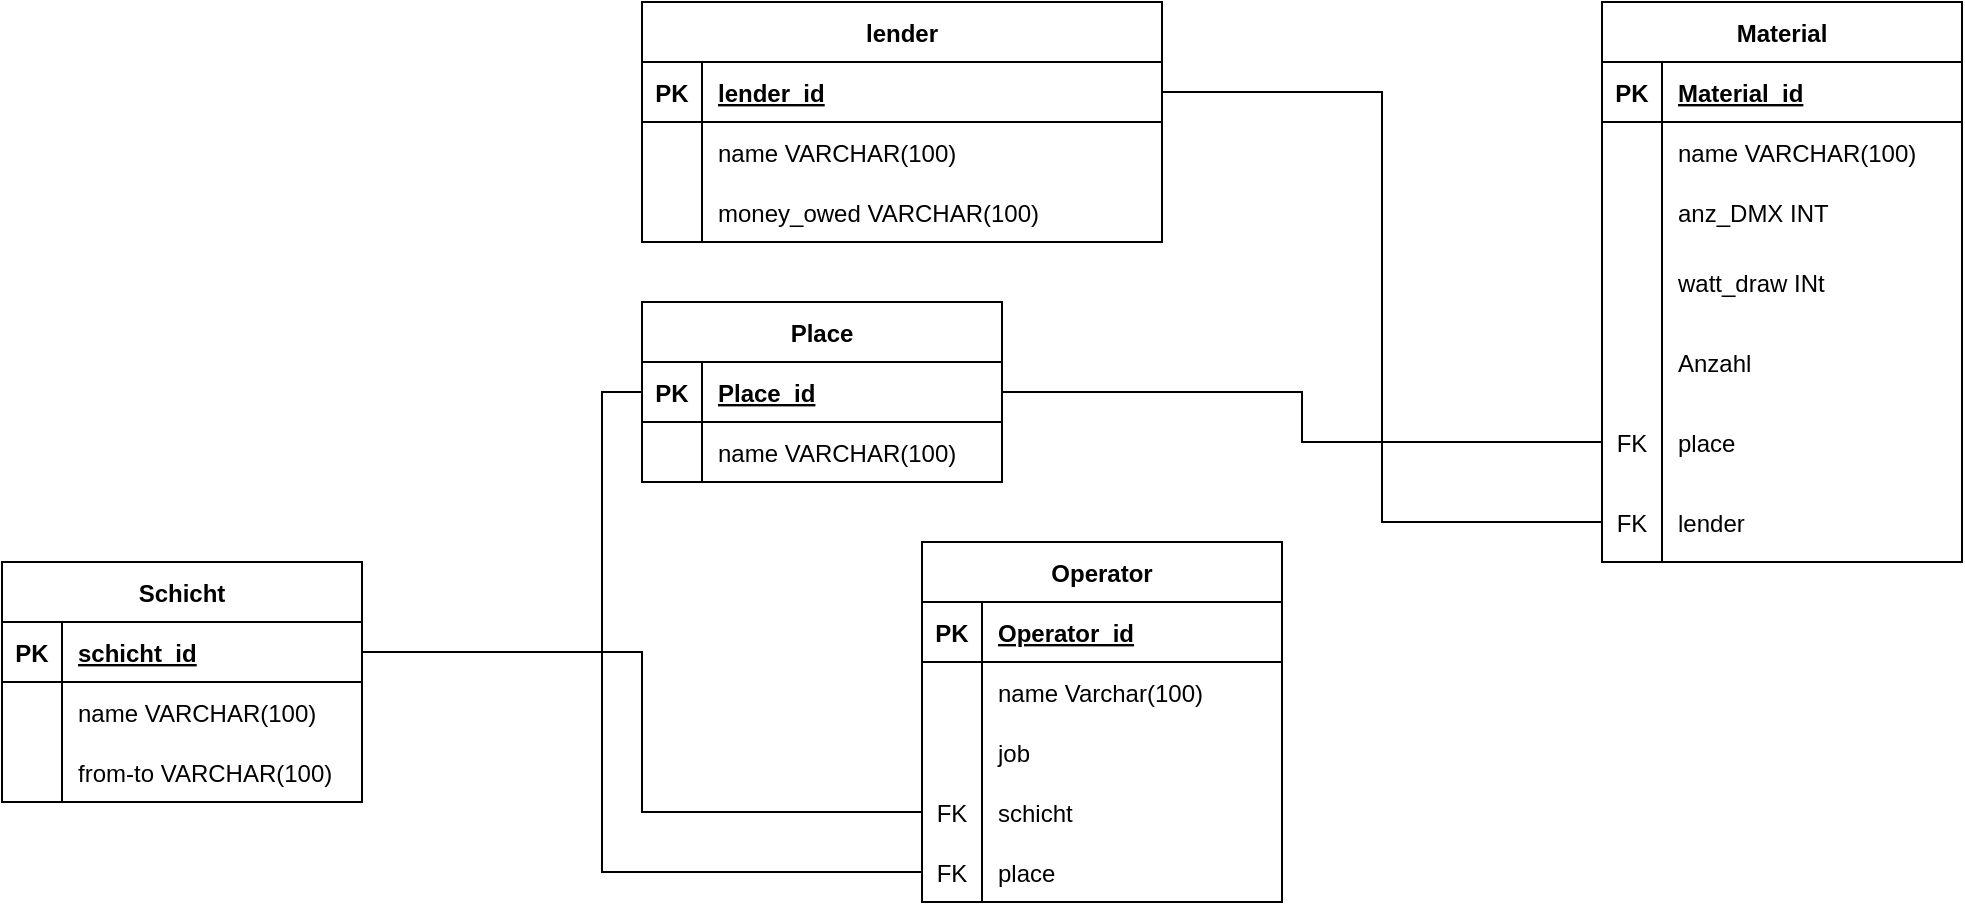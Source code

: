 <mxfile version="20.5.3" type="device"><diagram id="R2lEEEUBdFMjLlhIrx00" name="Page-1"><mxGraphModel dx="1422" dy="794" grid="1" gridSize="10" guides="1" tooltips="1" connect="1" arrows="1" fold="1" page="1" pageScale="1" pageWidth="850" pageHeight="1100" math="0" shadow="0" extFonts="Permanent Marker^https://fonts.googleapis.com/css?family=Permanent+Marker"><root><mxCell id="0"/><mxCell id="1" parent="0"/><mxCell id="2iaj2muwwkJsaEzlrOtg-1" value="Material" style="shape=table;startSize=30;container=1;collapsible=1;childLayout=tableLayout;fixedRows=1;rowLines=0;fontStyle=1;align=center;resizeLast=1;" vertex="1" parent="1"><mxGeometry x="860" y="60" width="180" height="280" as="geometry"/></mxCell><mxCell id="2iaj2muwwkJsaEzlrOtg-2" value="" style="shape=tableRow;horizontal=0;startSize=0;swimlaneHead=0;swimlaneBody=0;fillColor=none;collapsible=0;dropTarget=0;points=[[0,0.5],[1,0.5]];portConstraint=eastwest;top=0;left=0;right=0;bottom=1;" vertex="1" parent="2iaj2muwwkJsaEzlrOtg-1"><mxGeometry y="30" width="180" height="30" as="geometry"/></mxCell><mxCell id="2iaj2muwwkJsaEzlrOtg-3" value="PK" style="shape=partialRectangle;connectable=0;fillColor=none;top=0;left=0;bottom=0;right=0;fontStyle=1;overflow=hidden;" vertex="1" parent="2iaj2muwwkJsaEzlrOtg-2"><mxGeometry width="30" height="30" as="geometry"><mxRectangle width="30" height="30" as="alternateBounds"/></mxGeometry></mxCell><mxCell id="2iaj2muwwkJsaEzlrOtg-4" value="Material_id" style="shape=partialRectangle;connectable=0;fillColor=none;top=0;left=0;bottom=0;right=0;align=left;spacingLeft=6;fontStyle=5;overflow=hidden;" vertex="1" parent="2iaj2muwwkJsaEzlrOtg-2"><mxGeometry x="30" width="150" height="30" as="geometry"><mxRectangle width="150" height="30" as="alternateBounds"/></mxGeometry></mxCell><mxCell id="2iaj2muwwkJsaEzlrOtg-5" value="" style="shape=tableRow;horizontal=0;startSize=0;swimlaneHead=0;swimlaneBody=0;fillColor=none;collapsible=0;dropTarget=0;points=[[0,0.5],[1,0.5]];portConstraint=eastwest;top=0;left=0;right=0;bottom=0;" vertex="1" parent="2iaj2muwwkJsaEzlrOtg-1"><mxGeometry y="60" width="180" height="30" as="geometry"/></mxCell><mxCell id="2iaj2muwwkJsaEzlrOtg-6" value="" style="shape=partialRectangle;connectable=0;fillColor=none;top=0;left=0;bottom=0;right=0;editable=1;overflow=hidden;" vertex="1" parent="2iaj2muwwkJsaEzlrOtg-5"><mxGeometry width="30" height="30" as="geometry"><mxRectangle width="30" height="30" as="alternateBounds"/></mxGeometry></mxCell><mxCell id="2iaj2muwwkJsaEzlrOtg-7" value="name VARCHAR(100)" style="shape=partialRectangle;connectable=0;fillColor=none;top=0;left=0;bottom=0;right=0;align=left;spacingLeft=6;overflow=hidden;" vertex="1" parent="2iaj2muwwkJsaEzlrOtg-5"><mxGeometry x="30" width="150" height="30" as="geometry"><mxRectangle width="150" height="30" as="alternateBounds"/></mxGeometry></mxCell><mxCell id="2iaj2muwwkJsaEzlrOtg-8" value="" style="shape=tableRow;horizontal=0;startSize=0;swimlaneHead=0;swimlaneBody=0;fillColor=none;collapsible=0;dropTarget=0;points=[[0,0.5],[1,0.5]];portConstraint=eastwest;top=0;left=0;right=0;bottom=0;" vertex="1" parent="2iaj2muwwkJsaEzlrOtg-1"><mxGeometry y="90" width="180" height="30" as="geometry"/></mxCell><mxCell id="2iaj2muwwkJsaEzlrOtg-9" value="" style="shape=partialRectangle;connectable=0;fillColor=none;top=0;left=0;bottom=0;right=0;editable=1;overflow=hidden;" vertex="1" parent="2iaj2muwwkJsaEzlrOtg-8"><mxGeometry width="30" height="30" as="geometry"><mxRectangle width="30" height="30" as="alternateBounds"/></mxGeometry></mxCell><mxCell id="2iaj2muwwkJsaEzlrOtg-10" value="anz_DMX INT" style="shape=partialRectangle;connectable=0;fillColor=none;top=0;left=0;bottom=0;right=0;align=left;spacingLeft=6;overflow=hidden;" vertex="1" parent="2iaj2muwwkJsaEzlrOtg-8"><mxGeometry x="30" width="150" height="30" as="geometry"><mxRectangle width="150" height="30" as="alternateBounds"/></mxGeometry></mxCell><mxCell id="2iaj2muwwkJsaEzlrOtg-11" value="" style="shape=tableRow;horizontal=0;startSize=0;swimlaneHead=0;swimlaneBody=0;fillColor=none;collapsible=0;dropTarget=0;points=[[0,0.5],[1,0.5]];portConstraint=eastwest;top=0;left=0;right=0;bottom=0;" vertex="1" parent="2iaj2muwwkJsaEzlrOtg-1"><mxGeometry y="120" width="180" height="40" as="geometry"/></mxCell><mxCell id="2iaj2muwwkJsaEzlrOtg-12" value="" style="shape=partialRectangle;connectable=0;fillColor=none;top=0;left=0;bottom=0;right=0;editable=1;overflow=hidden;" vertex="1" parent="2iaj2muwwkJsaEzlrOtg-11"><mxGeometry width="30" height="40" as="geometry"><mxRectangle width="30" height="40" as="alternateBounds"/></mxGeometry></mxCell><mxCell id="2iaj2muwwkJsaEzlrOtg-13" value="watt_draw INt" style="shape=partialRectangle;connectable=0;fillColor=none;top=0;left=0;bottom=0;right=0;align=left;spacingLeft=6;overflow=hidden;" vertex="1" parent="2iaj2muwwkJsaEzlrOtg-11"><mxGeometry x="30" width="150" height="40" as="geometry"><mxRectangle width="150" height="40" as="alternateBounds"/></mxGeometry></mxCell><mxCell id="2iaj2muwwkJsaEzlrOtg-40" value="" style="shape=tableRow;horizontal=0;startSize=0;swimlaneHead=0;swimlaneBody=0;fillColor=none;collapsible=0;dropTarget=0;points=[[0,0.5],[1,0.5]];portConstraint=eastwest;top=0;left=0;right=0;bottom=0;" vertex="1" parent="2iaj2muwwkJsaEzlrOtg-1"><mxGeometry y="160" width="180" height="40" as="geometry"/></mxCell><mxCell id="2iaj2muwwkJsaEzlrOtg-41" value="" style="shape=partialRectangle;connectable=0;fillColor=none;top=0;left=0;bottom=0;right=0;editable=1;overflow=hidden;" vertex="1" parent="2iaj2muwwkJsaEzlrOtg-40"><mxGeometry width="30" height="40" as="geometry"><mxRectangle width="30" height="40" as="alternateBounds"/></mxGeometry></mxCell><mxCell id="2iaj2muwwkJsaEzlrOtg-42" value="Anzahl" style="shape=partialRectangle;connectable=0;fillColor=none;top=0;left=0;bottom=0;right=0;align=left;spacingLeft=6;overflow=hidden;" vertex="1" parent="2iaj2muwwkJsaEzlrOtg-40"><mxGeometry x="30" width="150" height="40" as="geometry"><mxRectangle width="150" height="40" as="alternateBounds"/></mxGeometry></mxCell><mxCell id="2iaj2muwwkJsaEzlrOtg-82" value="" style="shape=tableRow;horizontal=0;startSize=0;swimlaneHead=0;swimlaneBody=0;fillColor=none;collapsible=0;dropTarget=0;points=[[0,0.5],[1,0.5]];portConstraint=eastwest;top=0;left=0;right=0;bottom=0;" vertex="1" parent="2iaj2muwwkJsaEzlrOtg-1"><mxGeometry y="200" width="180" height="40" as="geometry"/></mxCell><mxCell id="2iaj2muwwkJsaEzlrOtg-83" value="FK" style="shape=partialRectangle;connectable=0;fillColor=none;top=0;left=0;bottom=0;right=0;editable=1;overflow=hidden;" vertex="1" parent="2iaj2muwwkJsaEzlrOtg-82"><mxGeometry width="30" height="40" as="geometry"><mxRectangle width="30" height="40" as="alternateBounds"/></mxGeometry></mxCell><mxCell id="2iaj2muwwkJsaEzlrOtg-84" value="place" style="shape=partialRectangle;connectable=0;fillColor=none;top=0;left=0;bottom=0;right=0;align=left;spacingLeft=6;overflow=hidden;" vertex="1" parent="2iaj2muwwkJsaEzlrOtg-82"><mxGeometry x="30" width="150" height="40" as="geometry"><mxRectangle width="150" height="40" as="alternateBounds"/></mxGeometry></mxCell><mxCell id="2iaj2muwwkJsaEzlrOtg-101" value="" style="shape=tableRow;horizontal=0;startSize=0;swimlaneHead=0;swimlaneBody=0;fillColor=none;collapsible=0;dropTarget=0;points=[[0,0.5],[1,0.5]];portConstraint=eastwest;top=0;left=0;right=0;bottom=0;" vertex="1" parent="2iaj2muwwkJsaEzlrOtg-1"><mxGeometry y="240" width="180" height="40" as="geometry"/></mxCell><mxCell id="2iaj2muwwkJsaEzlrOtg-102" value="FK" style="shape=partialRectangle;connectable=0;fillColor=none;top=0;left=0;bottom=0;right=0;editable=1;overflow=hidden;" vertex="1" parent="2iaj2muwwkJsaEzlrOtg-101"><mxGeometry width="30" height="40" as="geometry"><mxRectangle width="30" height="40" as="alternateBounds"/></mxGeometry></mxCell><mxCell id="2iaj2muwwkJsaEzlrOtg-103" value="lender" style="shape=partialRectangle;connectable=0;fillColor=none;top=0;left=0;bottom=0;right=0;align=left;spacingLeft=6;overflow=hidden;" vertex="1" parent="2iaj2muwwkJsaEzlrOtg-101"><mxGeometry x="30" width="150" height="40" as="geometry"><mxRectangle width="150" height="40" as="alternateBounds"/></mxGeometry></mxCell><mxCell id="2iaj2muwwkJsaEzlrOtg-14" value="Place" style="shape=table;startSize=30;container=1;collapsible=1;childLayout=tableLayout;fixedRows=1;rowLines=0;fontStyle=1;align=center;resizeLast=1;" vertex="1" parent="1"><mxGeometry x="380" y="210" width="180" height="90" as="geometry"/></mxCell><mxCell id="2iaj2muwwkJsaEzlrOtg-15" value="" style="shape=tableRow;horizontal=0;startSize=0;swimlaneHead=0;swimlaneBody=0;fillColor=none;collapsible=0;dropTarget=0;points=[[0,0.5],[1,0.5]];portConstraint=eastwest;top=0;left=0;right=0;bottom=1;" vertex="1" parent="2iaj2muwwkJsaEzlrOtg-14"><mxGeometry y="30" width="180" height="30" as="geometry"/></mxCell><mxCell id="2iaj2muwwkJsaEzlrOtg-16" value="PK" style="shape=partialRectangle;connectable=0;fillColor=none;top=0;left=0;bottom=0;right=0;fontStyle=1;overflow=hidden;" vertex="1" parent="2iaj2muwwkJsaEzlrOtg-15"><mxGeometry width="30" height="30" as="geometry"><mxRectangle width="30" height="30" as="alternateBounds"/></mxGeometry></mxCell><mxCell id="2iaj2muwwkJsaEzlrOtg-17" value="Place_id" style="shape=partialRectangle;connectable=0;fillColor=none;top=0;left=0;bottom=0;right=0;align=left;spacingLeft=6;fontStyle=5;overflow=hidden;" vertex="1" parent="2iaj2muwwkJsaEzlrOtg-15"><mxGeometry x="30" width="150" height="30" as="geometry"><mxRectangle width="150" height="30" as="alternateBounds"/></mxGeometry></mxCell><mxCell id="2iaj2muwwkJsaEzlrOtg-18" value="" style="shape=tableRow;horizontal=0;startSize=0;swimlaneHead=0;swimlaneBody=0;fillColor=none;collapsible=0;dropTarget=0;points=[[0,0.5],[1,0.5]];portConstraint=eastwest;top=0;left=0;right=0;bottom=0;" vertex="1" parent="2iaj2muwwkJsaEzlrOtg-14"><mxGeometry y="60" width="180" height="30" as="geometry"/></mxCell><mxCell id="2iaj2muwwkJsaEzlrOtg-19" value="" style="shape=partialRectangle;connectable=0;fillColor=none;top=0;left=0;bottom=0;right=0;editable=1;overflow=hidden;" vertex="1" parent="2iaj2muwwkJsaEzlrOtg-18"><mxGeometry width="30" height="30" as="geometry"><mxRectangle width="30" height="30" as="alternateBounds"/></mxGeometry></mxCell><mxCell id="2iaj2muwwkJsaEzlrOtg-20" value="name VARCHAR(100)" style="shape=partialRectangle;connectable=0;fillColor=none;top=0;left=0;bottom=0;right=0;align=left;spacingLeft=6;overflow=hidden;" vertex="1" parent="2iaj2muwwkJsaEzlrOtg-18"><mxGeometry x="30" width="150" height="30" as="geometry"><mxRectangle width="150" height="30" as="alternateBounds"/></mxGeometry></mxCell><mxCell id="2iaj2muwwkJsaEzlrOtg-43" value="Operator" style="shape=table;startSize=30;container=1;collapsible=1;childLayout=tableLayout;fixedRows=1;rowLines=0;fontStyle=1;align=center;resizeLast=1;" vertex="1" parent="1"><mxGeometry x="520" y="330" width="180" height="180" as="geometry"/></mxCell><mxCell id="2iaj2muwwkJsaEzlrOtg-44" value="" style="shape=tableRow;horizontal=0;startSize=0;swimlaneHead=0;swimlaneBody=0;fillColor=none;collapsible=0;dropTarget=0;points=[[0,0.5],[1,0.5]];portConstraint=eastwest;top=0;left=0;right=0;bottom=1;" vertex="1" parent="2iaj2muwwkJsaEzlrOtg-43"><mxGeometry y="30" width="180" height="30" as="geometry"/></mxCell><mxCell id="2iaj2muwwkJsaEzlrOtg-45" value="PK" style="shape=partialRectangle;connectable=0;fillColor=none;top=0;left=0;bottom=0;right=0;fontStyle=1;overflow=hidden;" vertex="1" parent="2iaj2muwwkJsaEzlrOtg-44"><mxGeometry width="30" height="30" as="geometry"><mxRectangle width="30" height="30" as="alternateBounds"/></mxGeometry></mxCell><mxCell id="2iaj2muwwkJsaEzlrOtg-46" value="Operator_id" style="shape=partialRectangle;connectable=0;fillColor=none;top=0;left=0;bottom=0;right=0;align=left;spacingLeft=6;fontStyle=5;overflow=hidden;" vertex="1" parent="2iaj2muwwkJsaEzlrOtg-44"><mxGeometry x="30" width="150" height="30" as="geometry"><mxRectangle width="150" height="30" as="alternateBounds"/></mxGeometry></mxCell><mxCell id="2iaj2muwwkJsaEzlrOtg-47" value="" style="shape=tableRow;horizontal=0;startSize=0;swimlaneHead=0;swimlaneBody=0;fillColor=none;collapsible=0;dropTarget=0;points=[[0,0.5],[1,0.5]];portConstraint=eastwest;top=0;left=0;right=0;bottom=0;" vertex="1" parent="2iaj2muwwkJsaEzlrOtg-43"><mxGeometry y="60" width="180" height="30" as="geometry"/></mxCell><mxCell id="2iaj2muwwkJsaEzlrOtg-48" value="" style="shape=partialRectangle;connectable=0;fillColor=none;top=0;left=0;bottom=0;right=0;editable=1;overflow=hidden;" vertex="1" parent="2iaj2muwwkJsaEzlrOtg-47"><mxGeometry width="30" height="30" as="geometry"><mxRectangle width="30" height="30" as="alternateBounds"/></mxGeometry></mxCell><mxCell id="2iaj2muwwkJsaEzlrOtg-49" value="name Varchar(100)" style="shape=partialRectangle;connectable=0;fillColor=none;top=0;left=0;bottom=0;right=0;align=left;spacingLeft=6;overflow=hidden;" vertex="1" parent="2iaj2muwwkJsaEzlrOtg-47"><mxGeometry x="30" width="150" height="30" as="geometry"><mxRectangle width="150" height="30" as="alternateBounds"/></mxGeometry></mxCell><mxCell id="2iaj2muwwkJsaEzlrOtg-50" value="" style="shape=tableRow;horizontal=0;startSize=0;swimlaneHead=0;swimlaneBody=0;fillColor=none;collapsible=0;dropTarget=0;points=[[0,0.5],[1,0.5]];portConstraint=eastwest;top=0;left=0;right=0;bottom=0;" vertex="1" parent="2iaj2muwwkJsaEzlrOtg-43"><mxGeometry y="90" width="180" height="30" as="geometry"/></mxCell><mxCell id="2iaj2muwwkJsaEzlrOtg-51" value="" style="shape=partialRectangle;connectable=0;fillColor=none;top=0;left=0;bottom=0;right=0;editable=1;overflow=hidden;" vertex="1" parent="2iaj2muwwkJsaEzlrOtg-50"><mxGeometry width="30" height="30" as="geometry"><mxRectangle width="30" height="30" as="alternateBounds"/></mxGeometry></mxCell><mxCell id="2iaj2muwwkJsaEzlrOtg-52" value="job " style="shape=partialRectangle;connectable=0;fillColor=none;top=0;left=0;bottom=0;right=0;align=left;spacingLeft=6;overflow=hidden;" vertex="1" parent="2iaj2muwwkJsaEzlrOtg-50"><mxGeometry x="30" width="150" height="30" as="geometry"><mxRectangle width="150" height="30" as="alternateBounds"/></mxGeometry></mxCell><mxCell id="2iaj2muwwkJsaEzlrOtg-53" value="" style="shape=tableRow;horizontal=0;startSize=0;swimlaneHead=0;swimlaneBody=0;fillColor=none;collapsible=0;dropTarget=0;points=[[0,0.5],[1,0.5]];portConstraint=eastwest;top=0;left=0;right=0;bottom=0;" vertex="1" parent="2iaj2muwwkJsaEzlrOtg-43"><mxGeometry y="120" width="180" height="30" as="geometry"/></mxCell><mxCell id="2iaj2muwwkJsaEzlrOtg-54" value="FK" style="shape=partialRectangle;connectable=0;fillColor=none;top=0;left=0;bottom=0;right=0;editable=1;overflow=hidden;" vertex="1" parent="2iaj2muwwkJsaEzlrOtg-53"><mxGeometry width="30" height="30" as="geometry"><mxRectangle width="30" height="30" as="alternateBounds"/></mxGeometry></mxCell><mxCell id="2iaj2muwwkJsaEzlrOtg-55" value="schicht " style="shape=partialRectangle;connectable=0;fillColor=none;top=0;left=0;bottom=0;right=0;align=left;spacingLeft=6;overflow=hidden;" vertex="1" parent="2iaj2muwwkJsaEzlrOtg-53"><mxGeometry x="30" width="150" height="30" as="geometry"><mxRectangle width="150" height="30" as="alternateBounds"/></mxGeometry></mxCell><mxCell id="2iaj2muwwkJsaEzlrOtg-85" value="" style="shape=tableRow;horizontal=0;startSize=0;swimlaneHead=0;swimlaneBody=0;fillColor=none;collapsible=0;dropTarget=0;points=[[0,0.5],[1,0.5]];portConstraint=eastwest;top=0;left=0;right=0;bottom=0;" vertex="1" parent="2iaj2muwwkJsaEzlrOtg-43"><mxGeometry y="150" width="180" height="30" as="geometry"/></mxCell><mxCell id="2iaj2muwwkJsaEzlrOtg-86" value="FK" style="shape=partialRectangle;connectable=0;fillColor=none;top=0;left=0;bottom=0;right=0;editable=1;overflow=hidden;" vertex="1" parent="2iaj2muwwkJsaEzlrOtg-85"><mxGeometry width="30" height="30" as="geometry"><mxRectangle width="30" height="30" as="alternateBounds"/></mxGeometry></mxCell><mxCell id="2iaj2muwwkJsaEzlrOtg-87" value="place" style="shape=partialRectangle;connectable=0;fillColor=none;top=0;left=0;bottom=0;right=0;align=left;spacingLeft=6;overflow=hidden;" vertex="1" parent="2iaj2muwwkJsaEzlrOtg-85"><mxGeometry x="30" width="150" height="30" as="geometry"><mxRectangle width="150" height="30" as="alternateBounds"/></mxGeometry></mxCell><mxCell id="2iaj2muwwkJsaEzlrOtg-69" value="Schicht" style="shape=table;startSize=30;container=1;collapsible=1;childLayout=tableLayout;fixedRows=1;rowLines=0;fontStyle=1;align=center;resizeLast=1;" vertex="1" parent="1"><mxGeometry x="60" y="340" width="180" height="120" as="geometry"/></mxCell><mxCell id="2iaj2muwwkJsaEzlrOtg-70" value="" style="shape=tableRow;horizontal=0;startSize=0;swimlaneHead=0;swimlaneBody=0;fillColor=none;collapsible=0;dropTarget=0;points=[[0,0.5],[1,0.5]];portConstraint=eastwest;top=0;left=0;right=0;bottom=1;" vertex="1" parent="2iaj2muwwkJsaEzlrOtg-69"><mxGeometry y="30" width="180" height="30" as="geometry"/></mxCell><mxCell id="2iaj2muwwkJsaEzlrOtg-71" value="PK" style="shape=partialRectangle;connectable=0;fillColor=none;top=0;left=0;bottom=0;right=0;fontStyle=1;overflow=hidden;" vertex="1" parent="2iaj2muwwkJsaEzlrOtg-70"><mxGeometry width="30" height="30" as="geometry"><mxRectangle width="30" height="30" as="alternateBounds"/></mxGeometry></mxCell><mxCell id="2iaj2muwwkJsaEzlrOtg-72" value="schicht_id" style="shape=partialRectangle;connectable=0;fillColor=none;top=0;left=0;bottom=0;right=0;align=left;spacingLeft=6;fontStyle=5;overflow=hidden;" vertex="1" parent="2iaj2muwwkJsaEzlrOtg-70"><mxGeometry x="30" width="150" height="30" as="geometry"><mxRectangle width="150" height="30" as="alternateBounds"/></mxGeometry></mxCell><mxCell id="2iaj2muwwkJsaEzlrOtg-73" value="" style="shape=tableRow;horizontal=0;startSize=0;swimlaneHead=0;swimlaneBody=0;fillColor=none;collapsible=0;dropTarget=0;points=[[0,0.5],[1,0.5]];portConstraint=eastwest;top=0;left=0;right=0;bottom=0;" vertex="1" parent="2iaj2muwwkJsaEzlrOtg-69"><mxGeometry y="60" width="180" height="30" as="geometry"/></mxCell><mxCell id="2iaj2muwwkJsaEzlrOtg-74" value="" style="shape=partialRectangle;connectable=0;fillColor=none;top=0;left=0;bottom=0;right=0;editable=1;overflow=hidden;" vertex="1" parent="2iaj2muwwkJsaEzlrOtg-73"><mxGeometry width="30" height="30" as="geometry"><mxRectangle width="30" height="30" as="alternateBounds"/></mxGeometry></mxCell><mxCell id="2iaj2muwwkJsaEzlrOtg-75" value="name VARCHAR(100)" style="shape=partialRectangle;connectable=0;fillColor=none;top=0;left=0;bottom=0;right=0;align=left;spacingLeft=6;overflow=hidden;" vertex="1" parent="2iaj2muwwkJsaEzlrOtg-73"><mxGeometry x="30" width="150" height="30" as="geometry"><mxRectangle width="150" height="30" as="alternateBounds"/></mxGeometry></mxCell><mxCell id="2iaj2muwwkJsaEzlrOtg-76" value="" style="shape=tableRow;horizontal=0;startSize=0;swimlaneHead=0;swimlaneBody=0;fillColor=none;collapsible=0;dropTarget=0;points=[[0,0.5],[1,0.5]];portConstraint=eastwest;top=0;left=0;right=0;bottom=0;" vertex="1" parent="2iaj2muwwkJsaEzlrOtg-69"><mxGeometry y="90" width="180" height="30" as="geometry"/></mxCell><mxCell id="2iaj2muwwkJsaEzlrOtg-77" value="" style="shape=partialRectangle;connectable=0;fillColor=none;top=0;left=0;bottom=0;right=0;editable=1;overflow=hidden;" vertex="1" parent="2iaj2muwwkJsaEzlrOtg-76"><mxGeometry width="30" height="30" as="geometry"><mxRectangle width="30" height="30" as="alternateBounds"/></mxGeometry></mxCell><mxCell id="2iaj2muwwkJsaEzlrOtg-78" value="from-to VARCHAR(100)" style="shape=partialRectangle;connectable=0;fillColor=none;top=0;left=0;bottom=0;right=0;align=left;spacingLeft=6;overflow=hidden;" vertex="1" parent="2iaj2muwwkJsaEzlrOtg-76"><mxGeometry x="30" width="150" height="30" as="geometry"><mxRectangle width="150" height="30" as="alternateBounds"/></mxGeometry></mxCell><mxCell id="2iaj2muwwkJsaEzlrOtg-88" value="lender" style="shape=table;startSize=30;container=1;collapsible=1;childLayout=tableLayout;fixedRows=1;rowLines=0;fontStyle=1;align=center;resizeLast=1;" vertex="1" parent="1"><mxGeometry x="380" y="60" width="260" height="120" as="geometry"/></mxCell><mxCell id="2iaj2muwwkJsaEzlrOtg-89" value="" style="shape=tableRow;horizontal=0;startSize=0;swimlaneHead=0;swimlaneBody=0;fillColor=none;collapsible=0;dropTarget=0;points=[[0,0.5],[1,0.5]];portConstraint=eastwest;top=0;left=0;right=0;bottom=1;" vertex="1" parent="2iaj2muwwkJsaEzlrOtg-88"><mxGeometry y="30" width="260" height="30" as="geometry"/></mxCell><mxCell id="2iaj2muwwkJsaEzlrOtg-90" value="PK" style="shape=partialRectangle;connectable=0;fillColor=none;top=0;left=0;bottom=0;right=0;fontStyle=1;overflow=hidden;" vertex="1" parent="2iaj2muwwkJsaEzlrOtg-89"><mxGeometry width="30" height="30" as="geometry"><mxRectangle width="30" height="30" as="alternateBounds"/></mxGeometry></mxCell><mxCell id="2iaj2muwwkJsaEzlrOtg-91" value="lender_id" style="shape=partialRectangle;connectable=0;fillColor=none;top=0;left=0;bottom=0;right=0;align=left;spacingLeft=6;fontStyle=5;overflow=hidden;" vertex="1" parent="2iaj2muwwkJsaEzlrOtg-89"><mxGeometry x="30" width="230" height="30" as="geometry"><mxRectangle width="230" height="30" as="alternateBounds"/></mxGeometry></mxCell><mxCell id="2iaj2muwwkJsaEzlrOtg-92" value="" style="shape=tableRow;horizontal=0;startSize=0;swimlaneHead=0;swimlaneBody=0;fillColor=none;collapsible=0;dropTarget=0;points=[[0,0.5],[1,0.5]];portConstraint=eastwest;top=0;left=0;right=0;bottom=0;" vertex="1" parent="2iaj2muwwkJsaEzlrOtg-88"><mxGeometry y="60" width="260" height="30" as="geometry"/></mxCell><mxCell id="2iaj2muwwkJsaEzlrOtg-93" value="" style="shape=partialRectangle;connectable=0;fillColor=none;top=0;left=0;bottom=0;right=0;editable=1;overflow=hidden;" vertex="1" parent="2iaj2muwwkJsaEzlrOtg-92"><mxGeometry width="30" height="30" as="geometry"><mxRectangle width="30" height="30" as="alternateBounds"/></mxGeometry></mxCell><mxCell id="2iaj2muwwkJsaEzlrOtg-94" value="name VARCHAR(100)" style="shape=partialRectangle;connectable=0;fillColor=none;top=0;left=0;bottom=0;right=0;align=left;spacingLeft=6;overflow=hidden;" vertex="1" parent="2iaj2muwwkJsaEzlrOtg-92"><mxGeometry x="30" width="230" height="30" as="geometry"><mxRectangle width="230" height="30" as="alternateBounds"/></mxGeometry></mxCell><mxCell id="2iaj2muwwkJsaEzlrOtg-95" value="" style="shape=tableRow;horizontal=0;startSize=0;swimlaneHead=0;swimlaneBody=0;fillColor=none;collapsible=0;dropTarget=0;points=[[0,0.5],[1,0.5]];portConstraint=eastwest;top=0;left=0;right=0;bottom=0;" vertex="1" parent="2iaj2muwwkJsaEzlrOtg-88"><mxGeometry y="90" width="260" height="30" as="geometry"/></mxCell><mxCell id="2iaj2muwwkJsaEzlrOtg-96" value="" style="shape=partialRectangle;connectable=0;fillColor=none;top=0;left=0;bottom=0;right=0;editable=1;overflow=hidden;" vertex="1" parent="2iaj2muwwkJsaEzlrOtg-95"><mxGeometry width="30" height="30" as="geometry"><mxRectangle width="30" height="30" as="alternateBounds"/></mxGeometry></mxCell><mxCell id="2iaj2muwwkJsaEzlrOtg-97" value="money_owed VARCHAR(100)" style="shape=partialRectangle;connectable=0;fillColor=none;top=0;left=0;bottom=0;right=0;align=left;spacingLeft=6;overflow=hidden;" vertex="1" parent="2iaj2muwwkJsaEzlrOtg-95"><mxGeometry x="30" width="230" height="30" as="geometry"><mxRectangle width="230" height="30" as="alternateBounds"/></mxGeometry></mxCell><mxCell id="2iaj2muwwkJsaEzlrOtg-105" style="edgeStyle=orthogonalEdgeStyle;rounded=0;orthogonalLoop=1;jettySize=auto;html=1;exitX=0;exitY=0.5;exitDx=0;exitDy=0;entryX=0;entryY=0.5;entryDx=0;entryDy=0;endArrow=none;endFill=0;" edge="1" parent="1" source="2iaj2muwwkJsaEzlrOtg-15" target="2iaj2muwwkJsaEzlrOtg-85"><mxGeometry relative="1" as="geometry"><Array as="points"><mxPoint x="360" y="255"/><mxPoint x="360" y="495"/></Array></mxGeometry></mxCell><mxCell id="2iaj2muwwkJsaEzlrOtg-107" style="edgeStyle=orthogonalEdgeStyle;rounded=0;orthogonalLoop=1;jettySize=auto;html=1;exitX=1;exitY=0.5;exitDx=0;exitDy=0;entryX=0;entryY=0.5;entryDx=0;entryDy=0;endArrow=none;endFill=0;" edge="1" parent="1" source="2iaj2muwwkJsaEzlrOtg-89" target="2iaj2muwwkJsaEzlrOtg-101"><mxGeometry relative="1" as="geometry"/></mxCell><mxCell id="2iaj2muwwkJsaEzlrOtg-111" style="edgeStyle=orthogonalEdgeStyle;rounded=0;orthogonalLoop=1;jettySize=auto;html=1;exitX=1;exitY=0.5;exitDx=0;exitDy=0;entryX=0;entryY=0.5;entryDx=0;entryDy=0;endArrow=none;endFill=0;" edge="1" parent="1" source="2iaj2muwwkJsaEzlrOtg-15" target="2iaj2muwwkJsaEzlrOtg-82"><mxGeometry relative="1" as="geometry"/></mxCell><mxCell id="2iaj2muwwkJsaEzlrOtg-112" style="edgeStyle=orthogonalEdgeStyle;rounded=0;orthogonalLoop=1;jettySize=auto;html=1;exitX=1;exitY=0.5;exitDx=0;exitDy=0;entryX=0;entryY=0.5;entryDx=0;entryDy=0;endArrow=none;endFill=0;" edge="1" parent="1" source="2iaj2muwwkJsaEzlrOtg-70" target="2iaj2muwwkJsaEzlrOtg-53"><mxGeometry relative="1" as="geometry"/></mxCell></root></mxGraphModel></diagram></mxfile>